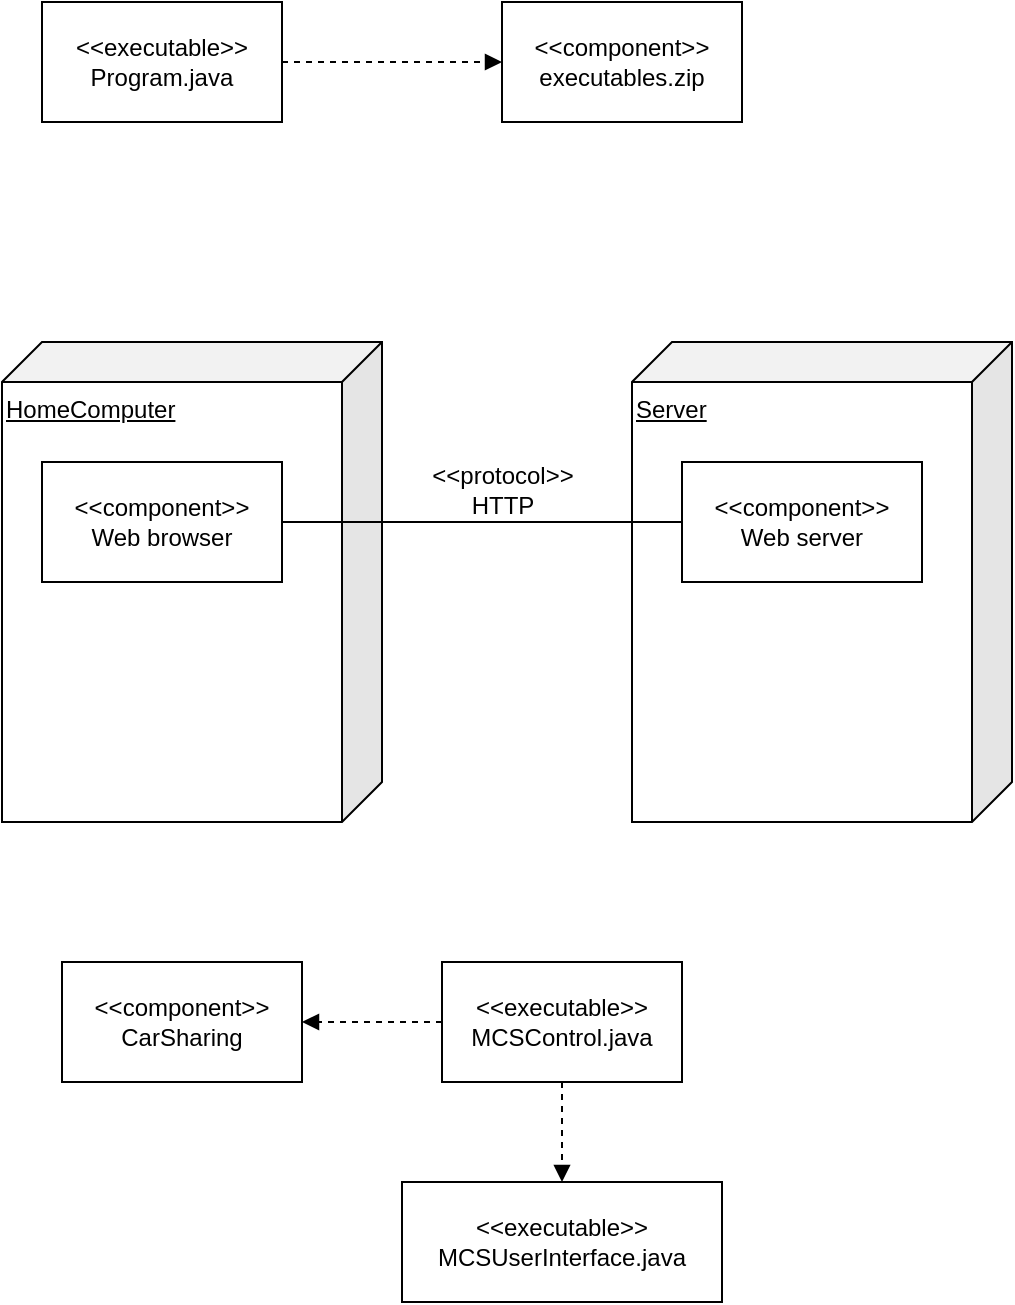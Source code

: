 <mxfile version="25.0.3">
  <diagram name="Page-1" id="tJvvNoPdoui7hmkXtmzK">
    <mxGraphModel dx="1050" dy="522" grid="1" gridSize="10" guides="1" tooltips="1" connect="1" arrows="1" fold="1" page="1" pageScale="1" pageWidth="850" pageHeight="1100" math="0" shadow="0">
      <root>
        <mxCell id="0" />
        <mxCell id="1" parent="0" />
        <mxCell id="AQesxRr6Gm1kUcijai8U-1" value="&amp;lt;&amp;lt;executable&amp;gt;&amp;gt;&lt;div&gt;Program.java&lt;/div&gt;" style="rounded=0;whiteSpace=wrap;html=1;" vertex="1" parent="1">
          <mxGeometry x="130" y="230" width="120" height="60" as="geometry" />
        </mxCell>
        <mxCell id="AQesxRr6Gm1kUcijai8U-2" value="&amp;lt;&amp;lt;component&amp;gt;&amp;gt;&lt;div&gt;executables.zip&lt;/div&gt;" style="rounded=0;whiteSpace=wrap;html=1;" vertex="1" parent="1">
          <mxGeometry x="360" y="230" width="120" height="60" as="geometry" />
        </mxCell>
        <mxCell id="AQesxRr6Gm1kUcijai8U-3" value="" style="endArrow=block;html=1;rounded=0;exitX=1;exitY=0.5;exitDx=0;exitDy=0;entryX=0;entryY=0.5;entryDx=0;entryDy=0;dashed=1;endFill=1;" edge="1" parent="1" source="AQesxRr6Gm1kUcijai8U-1" target="AQesxRr6Gm1kUcijai8U-2">
          <mxGeometry width="50" height="50" relative="1" as="geometry">
            <mxPoint x="170" y="390" as="sourcePoint" />
            <mxPoint x="220" y="340" as="targetPoint" />
          </mxGeometry>
        </mxCell>
        <mxCell id="AQesxRr6Gm1kUcijai8U-4" value="HomeComputer" style="shape=cube;whiteSpace=wrap;html=1;boundedLbl=1;backgroundOutline=1;darkOpacity=0.05;darkOpacity2=0.1;direction=east;flipH=1;fontStyle=4;horizontal=1;verticalAlign=top;align=left;" vertex="1" parent="1">
          <mxGeometry x="110" y="400" width="190" height="240" as="geometry" />
        </mxCell>
        <mxCell id="AQesxRr6Gm1kUcijai8U-5" value="&amp;lt;&amp;lt;component&amp;gt;&amp;gt;&lt;div&gt;Web browser&lt;/div&gt;" style="rounded=0;whiteSpace=wrap;html=1;" vertex="1" parent="1">
          <mxGeometry x="130" y="460" width="120" height="60" as="geometry" />
        </mxCell>
        <mxCell id="AQesxRr6Gm1kUcijai8U-6" value="Server" style="shape=cube;whiteSpace=wrap;html=1;boundedLbl=1;backgroundOutline=1;darkOpacity=0.05;darkOpacity2=0.1;direction=east;flipH=1;fontStyle=4;horizontal=1;verticalAlign=top;align=left;" vertex="1" parent="1">
          <mxGeometry x="425" y="400" width="190" height="240" as="geometry" />
        </mxCell>
        <mxCell id="AQesxRr6Gm1kUcijai8U-7" value="&amp;lt;&amp;lt;component&amp;gt;&amp;gt;&lt;div&gt;Web server&lt;/div&gt;" style="rounded=0;whiteSpace=wrap;html=1;" vertex="1" parent="1">
          <mxGeometry x="450" y="460" width="120" height="60" as="geometry" />
        </mxCell>
        <mxCell id="AQesxRr6Gm1kUcijai8U-8" value="" style="endArrow=none;html=1;rounded=0;entryX=0;entryY=0.5;entryDx=0;entryDy=0;" edge="1" parent="1" source="AQesxRr6Gm1kUcijai8U-5" target="AQesxRr6Gm1kUcijai8U-7">
          <mxGeometry width="50" height="50" relative="1" as="geometry">
            <mxPoint x="420" y="540" as="sourcePoint" />
            <mxPoint x="470" y="490" as="targetPoint" />
          </mxGeometry>
        </mxCell>
        <mxCell id="AQesxRr6Gm1kUcijai8U-9" value="&amp;lt;&amp;lt;protocol&amp;gt;&amp;gt;&lt;div&gt;HTTP&lt;/div&gt;" style="text;html=1;align=center;verticalAlign=middle;resizable=0;points=[];autosize=1;strokeColor=none;fillColor=none;" vertex="1" parent="1">
          <mxGeometry x="315" y="454" width="90" height="40" as="geometry" />
        </mxCell>
        <mxCell id="AQesxRr6Gm1kUcijai8U-10" value="&amp;lt;&amp;lt;component&amp;gt;&amp;gt;&lt;div&gt;CarSharing&lt;/div&gt;" style="rounded=0;whiteSpace=wrap;html=1;" vertex="1" parent="1">
          <mxGeometry x="140" y="710" width="120" height="60" as="geometry" />
        </mxCell>
        <mxCell id="AQesxRr6Gm1kUcijai8U-11" value="&amp;lt;&amp;lt;executable&amp;gt;&amp;gt;&lt;div&gt;MCSControl.java&lt;/div&gt;" style="rounded=0;whiteSpace=wrap;html=1;" vertex="1" parent="1">
          <mxGeometry x="330" y="710" width="120" height="60" as="geometry" />
        </mxCell>
        <mxCell id="AQesxRr6Gm1kUcijai8U-12" value="&amp;lt;&amp;lt;executable&amp;gt;&amp;gt;&lt;div&gt;MCSUserInterface.java&lt;/div&gt;" style="rounded=0;whiteSpace=wrap;html=1;" vertex="1" parent="1">
          <mxGeometry x="310" y="820" width="160" height="60" as="geometry" />
        </mxCell>
        <mxCell id="AQesxRr6Gm1kUcijai8U-13" value="" style="endArrow=block;html=1;rounded=0;entryX=1;entryY=0.5;entryDx=0;entryDy=0;dashed=1;endFill=1;exitX=0;exitY=0.5;exitDx=0;exitDy=0;" edge="1" parent="1" source="AQesxRr6Gm1kUcijai8U-11" target="AQesxRr6Gm1kUcijai8U-10">
          <mxGeometry width="50" height="50" relative="1" as="geometry">
            <mxPoint x="295" y="670" as="sourcePoint" />
            <mxPoint x="405" y="670" as="targetPoint" />
          </mxGeometry>
        </mxCell>
        <mxCell id="AQesxRr6Gm1kUcijai8U-14" value="" style="endArrow=block;html=1;rounded=0;entryX=0.5;entryY=0;entryDx=0;entryDy=0;dashed=1;endFill=1;exitX=0.5;exitY=1;exitDx=0;exitDy=0;" edge="1" parent="1" source="AQesxRr6Gm1kUcijai8U-11" target="AQesxRr6Gm1kUcijai8U-12">
          <mxGeometry width="50" height="50" relative="1" as="geometry">
            <mxPoint x="340" y="750" as="sourcePoint" />
            <mxPoint x="270" y="750" as="targetPoint" />
          </mxGeometry>
        </mxCell>
      </root>
    </mxGraphModel>
  </diagram>
</mxfile>
